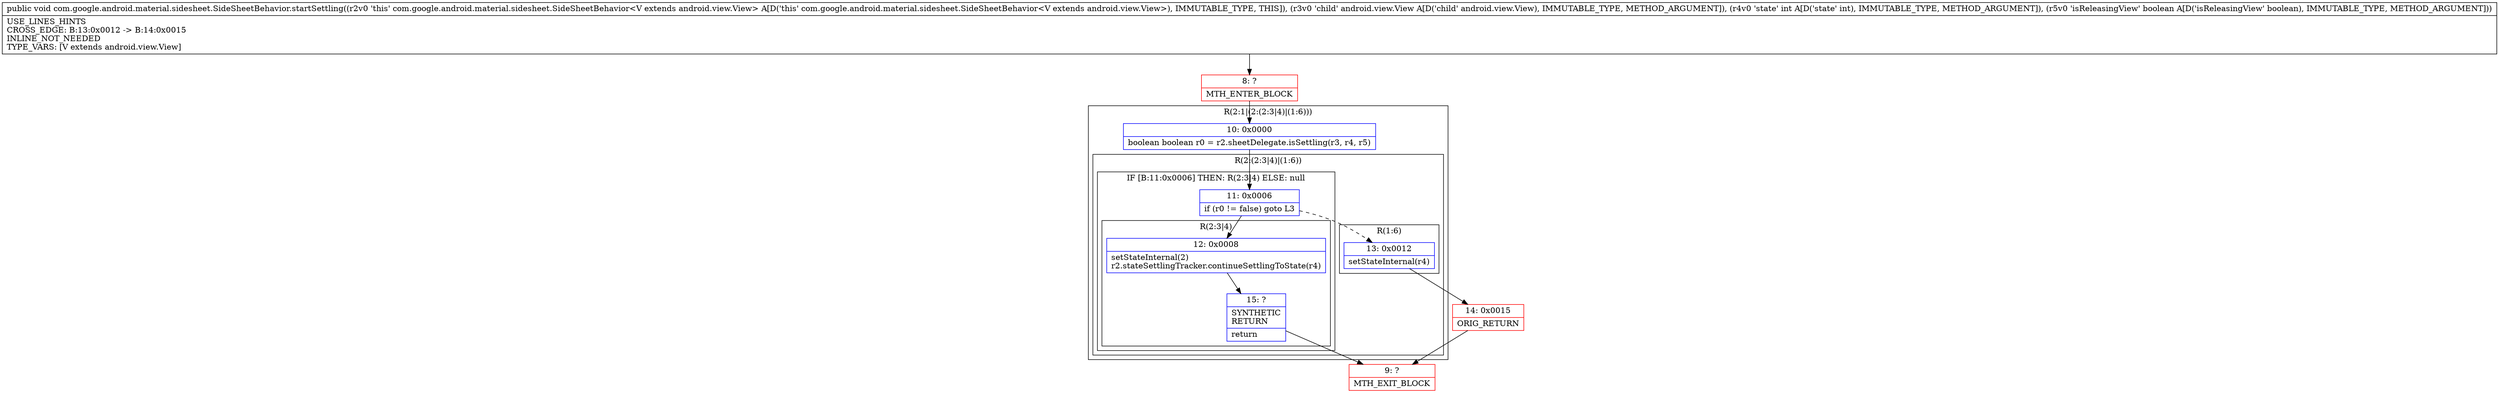 digraph "CFG forcom.google.android.material.sidesheet.SideSheetBehavior.startSettling(Landroid\/view\/View;IZ)V" {
subgraph cluster_Region_2041367507 {
label = "R(2:1|(2:(2:3|4)|(1:6)))";
node [shape=record,color=blue];
Node_10 [shape=record,label="{10\:\ 0x0000|boolean boolean r0 = r2.sheetDelegate.isSettling(r3, r4, r5)\l}"];
subgraph cluster_Region_668286763 {
label = "R(2:(2:3|4)|(1:6))";
node [shape=record,color=blue];
subgraph cluster_IfRegion_1837410382 {
label = "IF [B:11:0x0006] THEN: R(2:3|4) ELSE: null";
node [shape=record,color=blue];
Node_11 [shape=record,label="{11\:\ 0x0006|if (r0 != false) goto L3\l}"];
subgraph cluster_Region_1040739458 {
label = "R(2:3|4)";
node [shape=record,color=blue];
Node_12 [shape=record,label="{12\:\ 0x0008|setStateInternal(2)\lr2.stateSettlingTracker.continueSettlingToState(r4)\l}"];
Node_15 [shape=record,label="{15\:\ ?|SYNTHETIC\lRETURN\l|return\l}"];
}
}
subgraph cluster_Region_752335760 {
label = "R(1:6)";
node [shape=record,color=blue];
Node_13 [shape=record,label="{13\:\ 0x0012|setStateInternal(r4)\l}"];
}
}
}
Node_8 [shape=record,color=red,label="{8\:\ ?|MTH_ENTER_BLOCK\l}"];
Node_9 [shape=record,color=red,label="{9\:\ ?|MTH_EXIT_BLOCK\l}"];
Node_14 [shape=record,color=red,label="{14\:\ 0x0015|ORIG_RETURN\l}"];
MethodNode[shape=record,label="{public void com.google.android.material.sidesheet.SideSheetBehavior.startSettling((r2v0 'this' com.google.android.material.sidesheet.SideSheetBehavior\<V extends android.view.View\> A[D('this' com.google.android.material.sidesheet.SideSheetBehavior\<V extends android.view.View\>), IMMUTABLE_TYPE, THIS]), (r3v0 'child' android.view.View A[D('child' android.view.View), IMMUTABLE_TYPE, METHOD_ARGUMENT]), (r4v0 'state' int A[D('state' int), IMMUTABLE_TYPE, METHOD_ARGUMENT]), (r5v0 'isReleasingView' boolean A[D('isReleasingView' boolean), IMMUTABLE_TYPE, METHOD_ARGUMENT]))  | USE_LINES_HINTS\lCROSS_EDGE: B:13:0x0012 \-\> B:14:0x0015\lINLINE_NOT_NEEDED\lTYPE_VARS: [V extends android.view.View]\l}"];
MethodNode -> Node_8;Node_10 -> Node_11;
Node_11 -> Node_12;
Node_11 -> Node_13[style=dashed];
Node_12 -> Node_15;
Node_15 -> Node_9;
Node_13 -> Node_14;
Node_8 -> Node_10;
Node_14 -> Node_9;
}

